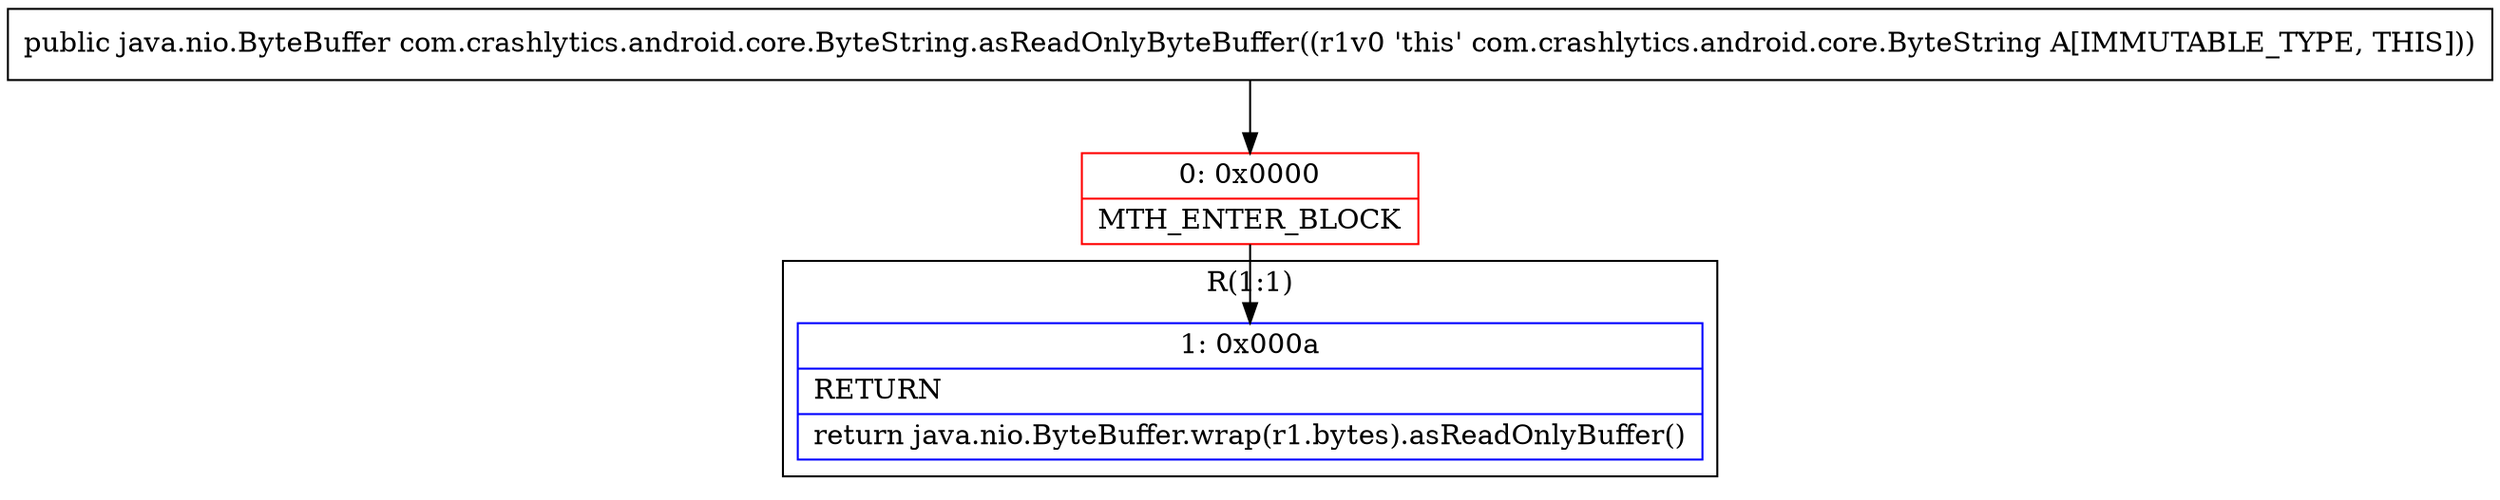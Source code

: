 digraph "CFG forcom.crashlytics.android.core.ByteString.asReadOnlyByteBuffer()Ljava\/nio\/ByteBuffer;" {
subgraph cluster_Region_1553535919 {
label = "R(1:1)";
node [shape=record,color=blue];
Node_1 [shape=record,label="{1\:\ 0x000a|RETURN\l|return java.nio.ByteBuffer.wrap(r1.bytes).asReadOnlyBuffer()\l}"];
}
Node_0 [shape=record,color=red,label="{0\:\ 0x0000|MTH_ENTER_BLOCK\l}"];
MethodNode[shape=record,label="{public java.nio.ByteBuffer com.crashlytics.android.core.ByteString.asReadOnlyByteBuffer((r1v0 'this' com.crashlytics.android.core.ByteString A[IMMUTABLE_TYPE, THIS])) }"];
MethodNode -> Node_0;
Node_0 -> Node_1;
}

